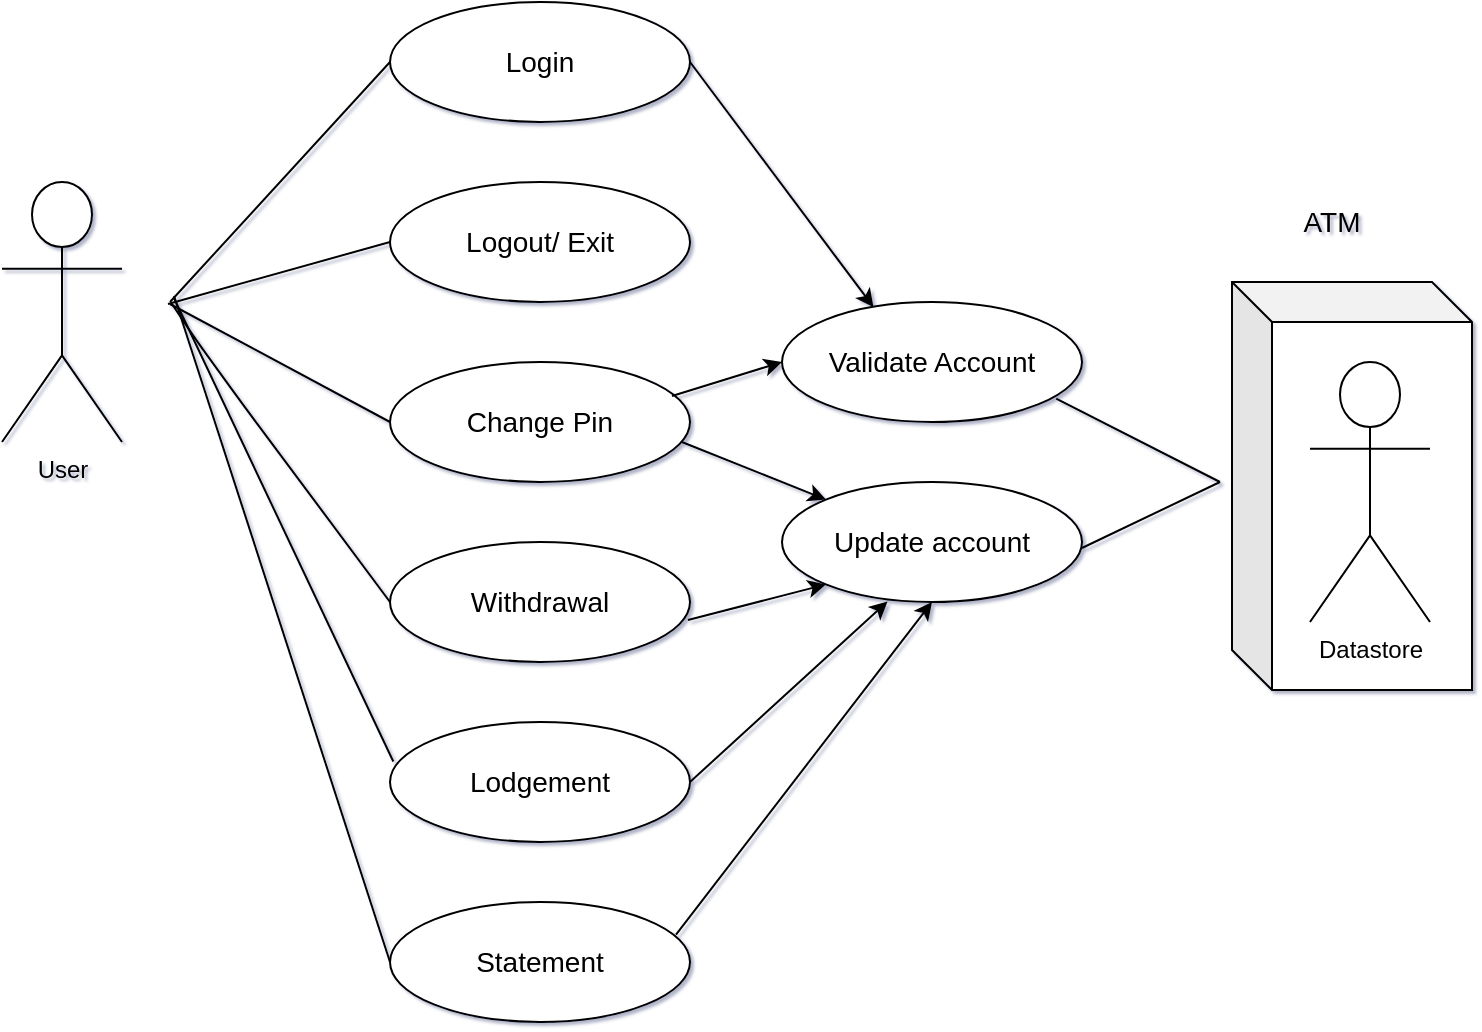 <mxfile>
    <diagram id="VXvlhLM04lGrZKx1MDKB" name="Page-1">
        <mxGraphModel dx="1430" dy="906" grid="0" gridSize="10" guides="1" tooltips="1" connect="1" arrows="1" fold="1" page="1" pageScale="1" pageWidth="827" pageHeight="1169" background="none" math="0" shadow="1">
            <root>
                <mxCell id="0"/>
                <mxCell id="1" parent="0"/>
                <mxCell id="38" value="" style="shape=cube;whiteSpace=wrap;html=1;boundedLbl=1;backgroundOutline=1;darkOpacity=0.05;darkOpacity2=0.1;fontSize=14;" vertex="1" parent="1">
                    <mxGeometry x="685" y="220" width="120" height="204" as="geometry"/>
                </mxCell>
                <mxCell id="2" value="User" style="shape=umlActor;verticalLabelPosition=bottom;verticalAlign=top;html=1;outlineConnect=0;" vertex="1" parent="1">
                    <mxGeometry x="70" y="170" width="60" height="130" as="geometry"/>
                </mxCell>
                <mxCell id="6" value="Datastore" style="shape=umlActor;verticalLabelPosition=bottom;verticalAlign=top;html=1;outlineConnect=0;" vertex="1" parent="1">
                    <mxGeometry x="724" y="260" width="60" height="130" as="geometry"/>
                </mxCell>
                <mxCell id="11" value="Login" style="ellipse;whiteSpace=wrap;html=1;fontSize=14;" vertex="1" parent="1">
                    <mxGeometry x="264" y="80" width="150" height="60" as="geometry"/>
                </mxCell>
                <mxCell id="12" value="Logout/ Exit" style="ellipse;whiteSpace=wrap;html=1;fontSize=14;" vertex="1" parent="1">
                    <mxGeometry x="264" y="170" width="150" height="60" as="geometry"/>
                </mxCell>
                <mxCell id="13" value="Change Pin" style="ellipse;whiteSpace=wrap;html=1;fontSize=14;" vertex="1" parent="1">
                    <mxGeometry x="264" y="260" width="150" height="60" as="geometry"/>
                </mxCell>
                <mxCell id="14" value="Withdrawal" style="ellipse;whiteSpace=wrap;html=1;fontSize=14;" vertex="1" parent="1">
                    <mxGeometry x="264" y="350" width="150" height="60" as="geometry"/>
                </mxCell>
                <mxCell id="15" value="Lodgement" style="ellipse;whiteSpace=wrap;html=1;fontSize=14;" vertex="1" parent="1">
                    <mxGeometry x="264" y="440" width="150" height="60" as="geometry"/>
                </mxCell>
                <mxCell id="16" value="Statement" style="ellipse;whiteSpace=wrap;html=1;fontSize=14;" vertex="1" parent="1">
                    <mxGeometry x="264" y="530" width="150" height="60" as="geometry"/>
                </mxCell>
                <mxCell id="17" value="Validate Account" style="ellipse;whiteSpace=wrap;html=1;fontSize=14;" vertex="1" parent="1">
                    <mxGeometry x="460" y="230" width="150" height="60" as="geometry"/>
                </mxCell>
                <mxCell id="18" value="Update account" style="ellipse;whiteSpace=wrap;html=1;fontSize=14;" vertex="1" parent="1">
                    <mxGeometry x="460" y="320" width="150" height="60" as="geometry"/>
                </mxCell>
                <mxCell id="19" value="" style="endArrow=none;html=1;entryX=0;entryY=0.5;entryDx=0;entryDy=0;entryPerimeter=0;" edge="1" parent="1" target="11">
                    <mxGeometry width="50" height="50" relative="1" as="geometry">
                        <mxPoint x="154" y="230" as="sourcePoint"/>
                        <mxPoint x="204" y="180" as="targetPoint"/>
                    </mxGeometry>
                </mxCell>
                <mxCell id="20" value="" style="endArrow=none;html=1;entryX=0;entryY=0.5;entryDx=0;entryDy=0;" edge="1" parent="1" target="12">
                    <mxGeometry width="50" height="50" relative="1" as="geometry">
                        <mxPoint x="153" y="231" as="sourcePoint"/>
                        <mxPoint x="274" y="120" as="targetPoint"/>
                    </mxGeometry>
                </mxCell>
                <mxCell id="22" value="" style="endArrow=none;html=1;entryX=0;entryY=0.5;entryDx=0;entryDy=0;" edge="1" parent="1" target="13">
                    <mxGeometry width="50" height="50" relative="1" as="geometry">
                        <mxPoint x="154" y="231" as="sourcePoint"/>
                        <mxPoint x="274" y="210" as="targetPoint"/>
                    </mxGeometry>
                </mxCell>
                <mxCell id="23" value="" style="endArrow=none;html=1;entryX=0;entryY=0.5;entryDx=0;entryDy=0;" edge="1" parent="1" target="14">
                    <mxGeometry width="50" height="50" relative="1" as="geometry">
                        <mxPoint x="155" y="231" as="sourcePoint"/>
                        <mxPoint x="274" y="300" as="targetPoint"/>
                        <Array as="points">
                            <mxPoint x="167" y="249"/>
                            <mxPoint x="191" y="282"/>
                        </Array>
                    </mxGeometry>
                </mxCell>
                <mxCell id="27" value="" style="endArrow=none;html=1;exitX=0.011;exitY=0.329;exitDx=0;exitDy=0;exitPerimeter=0;" edge="1" parent="1" source="15">
                    <mxGeometry width="50" height="50" relative="1" as="geometry">
                        <mxPoint x="51" y="472" as="sourcePoint"/>
                        <mxPoint x="156" y="228" as="targetPoint"/>
                    </mxGeometry>
                </mxCell>
                <mxCell id="28" value="" style="endArrow=none;html=1;entryX=0;entryY=0.5;entryDx=0;entryDy=0;" edge="1" parent="1" target="16">
                    <mxGeometry width="50" height="50" relative="1" as="geometry">
                        <mxPoint x="156" y="227" as="sourcePoint"/>
                        <mxPoint x="246" y="547" as="targetPoint"/>
                    </mxGeometry>
                </mxCell>
                <mxCell id="29" value="" style="endArrow=classic;html=1;fontSize=14;entryX=0.305;entryY=0.043;entryDx=0;entryDy=0;entryPerimeter=0;exitX=1;exitY=0.5;exitDx=0;exitDy=0;" edge="1" parent="1" source="11" target="17">
                    <mxGeometry width="50" height="50" relative="1" as="geometry">
                        <mxPoint x="417" y="120" as="sourcePoint"/>
                        <mxPoint x="479" y="224" as="targetPoint"/>
                    </mxGeometry>
                </mxCell>
                <mxCell id="30" value="" style="endArrow=classic;html=1;fontSize=14;entryX=0;entryY=0.5;entryDx=0;entryDy=0;" edge="1" parent="1" target="17">
                    <mxGeometry width="50" height="50" relative="1" as="geometry">
                        <mxPoint x="405" y="277" as="sourcePoint"/>
                        <mxPoint x="455" y="227" as="targetPoint"/>
                    </mxGeometry>
                </mxCell>
                <mxCell id="31" value="" style="endArrow=classic;html=1;fontSize=14;entryX=0;entryY=0;entryDx=0;entryDy=0;exitX=0.973;exitY=0.667;exitDx=0;exitDy=0;exitPerimeter=0;" edge="1" parent="1" source="13" target="18">
                    <mxGeometry width="50" height="50" relative="1" as="geometry">
                        <mxPoint x="415.0" y="287" as="sourcePoint"/>
                        <mxPoint x="464" y="348" as="targetPoint"/>
                    </mxGeometry>
                </mxCell>
                <mxCell id="32" value="" style="endArrow=classic;html=1;fontSize=14;entryX=0;entryY=1;entryDx=0;entryDy=0;exitX=0.973;exitY=0.667;exitDx=0;exitDy=0;exitPerimeter=0;" edge="1" parent="1" target="18">
                    <mxGeometry width="50" height="50" relative="1" as="geometry">
                        <mxPoint x="413.0" y="389" as="sourcePoint"/>
                        <mxPoint x="485.271" y="417.666" as="targetPoint"/>
                    </mxGeometry>
                </mxCell>
                <mxCell id="33" value="" style="endArrow=classic;html=1;fontSize=14;entryX=0.352;entryY=0.995;entryDx=0;entryDy=0;entryPerimeter=0;exitX=1;exitY=0.5;exitDx=0;exitDy=0;" edge="1" parent="1" source="15" target="18">
                    <mxGeometry width="50" height="50" relative="1" as="geometry">
                        <mxPoint x="423" y="468" as="sourcePoint"/>
                        <mxPoint x="492.221" y="381.314" as="targetPoint"/>
                        <Array as="points"/>
                    </mxGeometry>
                </mxCell>
                <mxCell id="35" value="" style="endArrow=classic;html=1;fontSize=14;entryX=0.5;entryY=1;entryDx=0;entryDy=0;exitX=1;exitY=0.5;exitDx=0;exitDy=0;" edge="1" parent="1" target="18">
                    <mxGeometry width="50" height="50" relative="1" as="geometry">
                        <mxPoint x="407.0" y="546.3" as="sourcePoint"/>
                        <mxPoint x="505.8" y="456.0" as="targetPoint"/>
                        <Array as="points"/>
                    </mxGeometry>
                </mxCell>
                <mxCell id="36" value="" style="endArrow=none;html=1;fontSize=14;exitX=0.914;exitY=0.805;exitDx=0;exitDy=0;exitPerimeter=0;" edge="1" parent="1" source="17">
                    <mxGeometry width="50" height="50" relative="1" as="geometry">
                        <mxPoint x="595" y="242" as="sourcePoint"/>
                        <mxPoint x="679" y="320" as="targetPoint"/>
                    </mxGeometry>
                </mxCell>
                <mxCell id="37" value="" style="endArrow=none;html=1;fontSize=14;" edge="1" parent="1">
                    <mxGeometry width="50" height="50" relative="1" as="geometry">
                        <mxPoint x="610" y="353" as="sourcePoint"/>
                        <mxPoint x="679" y="320" as="targetPoint"/>
                    </mxGeometry>
                </mxCell>
                <mxCell id="39" value="ATM" style="text;html=1;strokeColor=none;fillColor=none;align=center;verticalAlign=middle;whiteSpace=wrap;rounded=0;fontSize=14;" vertex="1" parent="1">
                    <mxGeometry x="715" y="180" width="40" height="20" as="geometry"/>
                </mxCell>
            </root>
        </mxGraphModel>
    </diagram>
</mxfile>